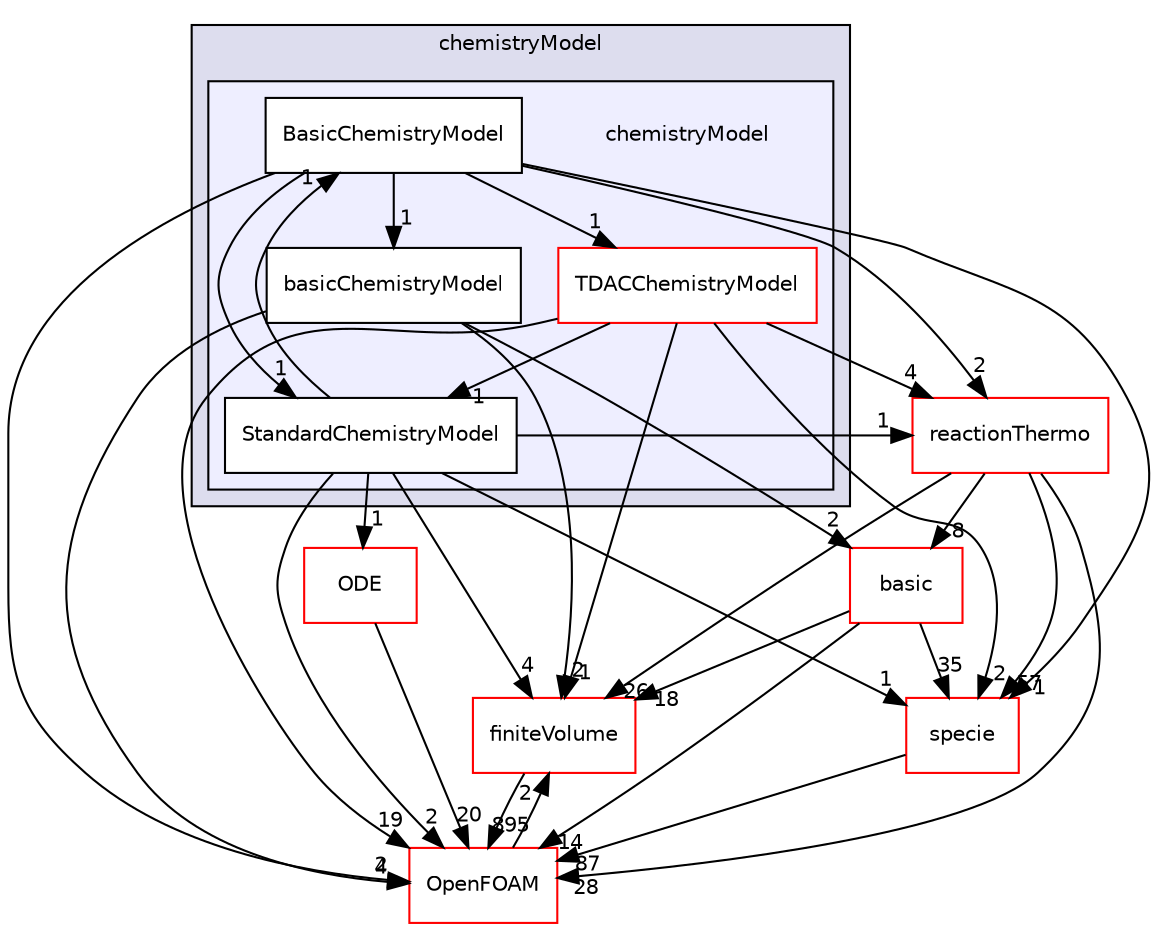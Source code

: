 digraph "src/thermophysicalModels/chemistryModel/chemistryModel" {
  bgcolor=transparent;
  compound=true
  node [ fontsize="10", fontname="Helvetica"];
  edge [ labelfontsize="10", labelfontname="Helvetica"];
  subgraph clusterdir_1d2615a04667ebfe9c88383cd1b75f4e {
    graph [ bgcolor="#ddddee", pencolor="black", label="chemistryModel" fontname="Helvetica", fontsize="10", URL="dir_1d2615a04667ebfe9c88383cd1b75f4e.html"]
  subgraph clusterdir_c571401ccb489c71ff21e08e929f4e25 {
    graph [ bgcolor="#eeeeff", pencolor="black", label="" URL="dir_c571401ccb489c71ff21e08e929f4e25.html"];
    dir_c571401ccb489c71ff21e08e929f4e25 [shape=plaintext label="chemistryModel"];
    dir_77d280331ce6d5e9a87ac210cb21f492 [shape=box label="basicChemistryModel" color="black" fillcolor="white" style="filled" URL="dir_77d280331ce6d5e9a87ac210cb21f492.html"];
    dir_aa33624e74141172ef500ec76bd18da8 [shape=box label="BasicChemistryModel" color="black" fillcolor="white" style="filled" URL="dir_aa33624e74141172ef500ec76bd18da8.html"];
    dir_d9b92708a8d1e2429ce495e2bc8d1adf [shape=box label="StandardChemistryModel" color="black" fillcolor="white" style="filled" URL="dir_d9b92708a8d1e2429ce495e2bc8d1adf.html"];
    dir_e99a2928bd3c5c0feae1fd0a5dedecc4 [shape=box label="TDACChemistryModel" color="red" fillcolor="white" style="filled" URL="dir_e99a2928bd3c5c0feae1fd0a5dedecc4.html"];
  }
  }
  dir_9bd15774b555cf7259a6fa18f99fe99b [shape=box label="finiteVolume" color="red" URL="dir_9bd15774b555cf7259a6fa18f99fe99b.html"];
  dir_5c4bf53b114f4c9237cd4ef0431fc9bd [shape=box label="specie" color="red" URL="dir_5c4bf53b114f4c9237cd4ef0431fc9bd.html"];
  dir_c5473ff19b20e6ec4dfe5c310b3778a8 [shape=box label="OpenFOAM" color="red" URL="dir_c5473ff19b20e6ec4dfe5c310b3778a8.html"];
  dir_87c7a4a86ffb283740ec390ea55551cb [shape=box label="reactionThermo" color="red" URL="dir_87c7a4a86ffb283740ec390ea55551cb.html"];
  dir_e47b7a1cb0d621da2e060462b00c1c76 [shape=box label="ODE" color="red" URL="dir_e47b7a1cb0d621da2e060462b00c1c76.html"];
  dir_38cb9973e0eaf6834e10b18bff965c4b [shape=box label="basic" color="red" URL="dir_38cb9973e0eaf6834e10b18bff965c4b.html"];
  dir_9bd15774b555cf7259a6fa18f99fe99b->dir_c5473ff19b20e6ec4dfe5c310b3778a8 [headlabel="895", labeldistance=1.5 headhref="dir_000814_002151.html"];
  dir_77d280331ce6d5e9a87ac210cb21f492->dir_9bd15774b555cf7259a6fa18f99fe99b [headlabel="2", labeldistance=1.5 headhref="dir_003688_000814.html"];
  dir_77d280331ce6d5e9a87ac210cb21f492->dir_c5473ff19b20e6ec4dfe5c310b3778a8 [headlabel="4", labeldistance=1.5 headhref="dir_003688_002151.html"];
  dir_77d280331ce6d5e9a87ac210cb21f492->dir_38cb9973e0eaf6834e10b18bff965c4b [headlabel="2", labeldistance=1.5 headhref="dir_003688_003668.html"];
  dir_5c4bf53b114f4c9237cd4ef0431fc9bd->dir_c5473ff19b20e6ec4dfe5c310b3778a8 [headlabel="87", labeldistance=1.5 headhref="dir_001228_002151.html"];
  dir_d9b92708a8d1e2429ce495e2bc8d1adf->dir_9bd15774b555cf7259a6fa18f99fe99b [headlabel="4", labeldistance=1.5 headhref="dir_003690_000814.html"];
  dir_d9b92708a8d1e2429ce495e2bc8d1adf->dir_5c4bf53b114f4c9237cd4ef0431fc9bd [headlabel="1", labeldistance=1.5 headhref="dir_003690_001228.html"];
  dir_d9b92708a8d1e2429ce495e2bc8d1adf->dir_c5473ff19b20e6ec4dfe5c310b3778a8 [headlabel="2", labeldistance=1.5 headhref="dir_003690_002151.html"];
  dir_d9b92708a8d1e2429ce495e2bc8d1adf->dir_87c7a4a86ffb283740ec390ea55551cb [headlabel="1", labeldistance=1.5 headhref="dir_003690_003779.html"];
  dir_d9b92708a8d1e2429ce495e2bc8d1adf->dir_e47b7a1cb0d621da2e060462b00c1c76 [headlabel="1", labeldistance=1.5 headhref="dir_003690_001605.html"];
  dir_d9b92708a8d1e2429ce495e2bc8d1adf->dir_aa33624e74141172ef500ec76bd18da8 [headlabel="1", labeldistance=1.5 headhref="dir_003690_003689.html"];
  dir_c5473ff19b20e6ec4dfe5c310b3778a8->dir_9bd15774b555cf7259a6fa18f99fe99b [headlabel="2", labeldistance=1.5 headhref="dir_002151_000814.html"];
  dir_87c7a4a86ffb283740ec390ea55551cb->dir_9bd15774b555cf7259a6fa18f99fe99b [headlabel="26", labeldistance=1.5 headhref="dir_003779_000814.html"];
  dir_87c7a4a86ffb283740ec390ea55551cb->dir_5c4bf53b114f4c9237cd4ef0431fc9bd [headlabel="57", labeldistance=1.5 headhref="dir_003779_001228.html"];
  dir_87c7a4a86ffb283740ec390ea55551cb->dir_c5473ff19b20e6ec4dfe5c310b3778a8 [headlabel="28", labeldistance=1.5 headhref="dir_003779_002151.html"];
  dir_87c7a4a86ffb283740ec390ea55551cb->dir_38cb9973e0eaf6834e10b18bff965c4b [headlabel="8", labeldistance=1.5 headhref="dir_003779_003668.html"];
  dir_e99a2928bd3c5c0feae1fd0a5dedecc4->dir_9bd15774b555cf7259a6fa18f99fe99b [headlabel="1", labeldistance=1.5 headhref="dir_003691_000814.html"];
  dir_e99a2928bd3c5c0feae1fd0a5dedecc4->dir_5c4bf53b114f4c9237cd4ef0431fc9bd [headlabel="2", labeldistance=1.5 headhref="dir_003691_001228.html"];
  dir_e99a2928bd3c5c0feae1fd0a5dedecc4->dir_d9b92708a8d1e2429ce495e2bc8d1adf [headlabel="1", labeldistance=1.5 headhref="dir_003691_003690.html"];
  dir_e99a2928bd3c5c0feae1fd0a5dedecc4->dir_c5473ff19b20e6ec4dfe5c310b3778a8 [headlabel="19", labeldistance=1.5 headhref="dir_003691_002151.html"];
  dir_e99a2928bd3c5c0feae1fd0a5dedecc4->dir_87c7a4a86ffb283740ec390ea55551cb [headlabel="4", labeldistance=1.5 headhref="dir_003691_003779.html"];
  dir_e47b7a1cb0d621da2e060462b00c1c76->dir_c5473ff19b20e6ec4dfe5c310b3778a8 [headlabel="20", labeldistance=1.5 headhref="dir_001605_002151.html"];
  dir_38cb9973e0eaf6834e10b18bff965c4b->dir_9bd15774b555cf7259a6fa18f99fe99b [headlabel="18", labeldistance=1.5 headhref="dir_003668_000814.html"];
  dir_38cb9973e0eaf6834e10b18bff965c4b->dir_5c4bf53b114f4c9237cd4ef0431fc9bd [headlabel="35", labeldistance=1.5 headhref="dir_003668_001228.html"];
  dir_38cb9973e0eaf6834e10b18bff965c4b->dir_c5473ff19b20e6ec4dfe5c310b3778a8 [headlabel="14", labeldistance=1.5 headhref="dir_003668_002151.html"];
  dir_aa33624e74141172ef500ec76bd18da8->dir_77d280331ce6d5e9a87ac210cb21f492 [headlabel="1", labeldistance=1.5 headhref="dir_003689_003688.html"];
  dir_aa33624e74141172ef500ec76bd18da8->dir_5c4bf53b114f4c9237cd4ef0431fc9bd [headlabel="1", labeldistance=1.5 headhref="dir_003689_001228.html"];
  dir_aa33624e74141172ef500ec76bd18da8->dir_d9b92708a8d1e2429ce495e2bc8d1adf [headlabel="1", labeldistance=1.5 headhref="dir_003689_003690.html"];
  dir_aa33624e74141172ef500ec76bd18da8->dir_c5473ff19b20e6ec4dfe5c310b3778a8 [headlabel="2", labeldistance=1.5 headhref="dir_003689_002151.html"];
  dir_aa33624e74141172ef500ec76bd18da8->dir_87c7a4a86ffb283740ec390ea55551cb [headlabel="2", labeldistance=1.5 headhref="dir_003689_003779.html"];
  dir_aa33624e74141172ef500ec76bd18da8->dir_e99a2928bd3c5c0feae1fd0a5dedecc4 [headlabel="1", labeldistance=1.5 headhref="dir_003689_003691.html"];
}
